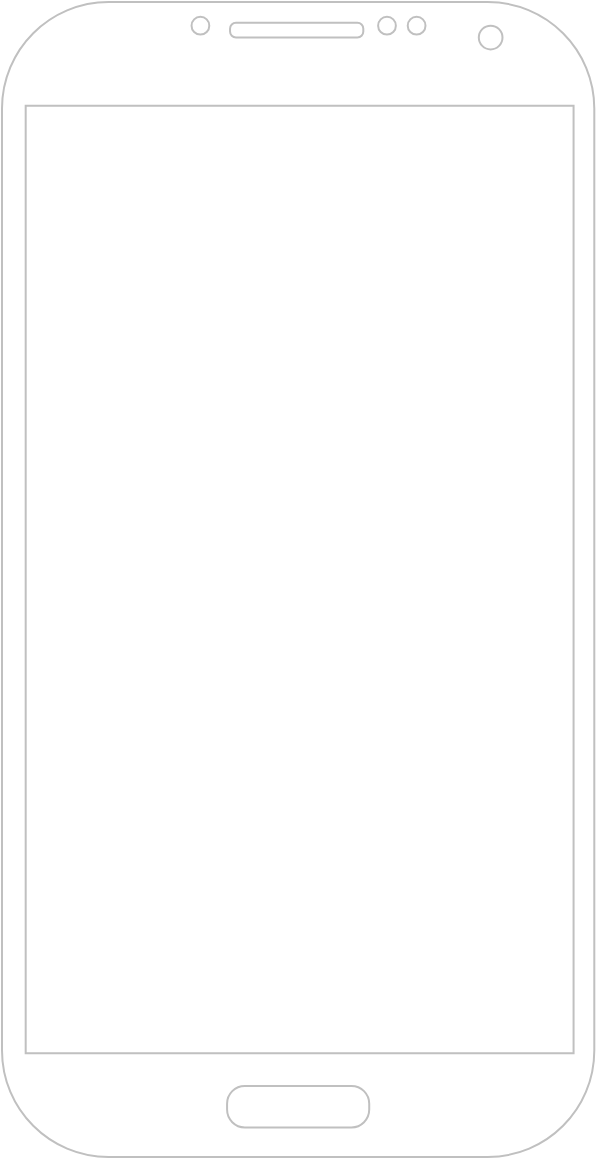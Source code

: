 <mxfile version="14.6.13" type="github">
  <diagram id="CwICqwzEgNtDgUYNRsU3" name="Page-1">
    <mxGraphModel dx="1102" dy="583" grid="1" gridSize="10" guides="1" tooltips="1" connect="1" arrows="1" fold="1" page="1" pageScale="1" pageWidth="850" pageHeight="1100" math="0" shadow="0">
      <root>
        <mxCell id="0" />
        <mxCell id="1" parent="0" />
        <mxCell id="HQ3uRS1n8Fel5w2c3H8v-1" value="" style="verticalLabelPosition=bottom;verticalAlign=top;html=1;shadow=0;dashed=0;strokeWidth=1;shape=mxgraph.android.phone2;strokeColor=#c0c0c0;aspect=fixed;" vertex="1" parent="1">
          <mxGeometry x="270" y="10" width="296.15" height="577.5" as="geometry" />
        </mxCell>
      </root>
    </mxGraphModel>
  </diagram>
</mxfile>
